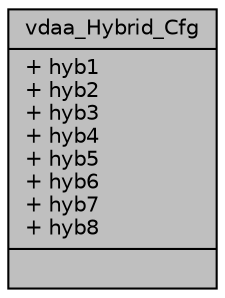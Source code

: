 digraph "vdaa_Hybrid_Cfg"
{
  edge [fontname="Helvetica",fontsize="10",labelfontname="Helvetica",labelfontsize="10"];
  node [fontname="Helvetica",fontsize="10",shape=record];
  Node1 [label="{vdaa_Hybrid_Cfg\n|+ hyb1\l+ hyb2\l+ hyb3\l+ hyb4\l+ hyb5\l+ hyb6\l+ hyb7\l+ hyb8\l|}",height=0.2,width=0.4,color="black", fillcolor="grey75", style="filled", fontcolor="black"];
}
